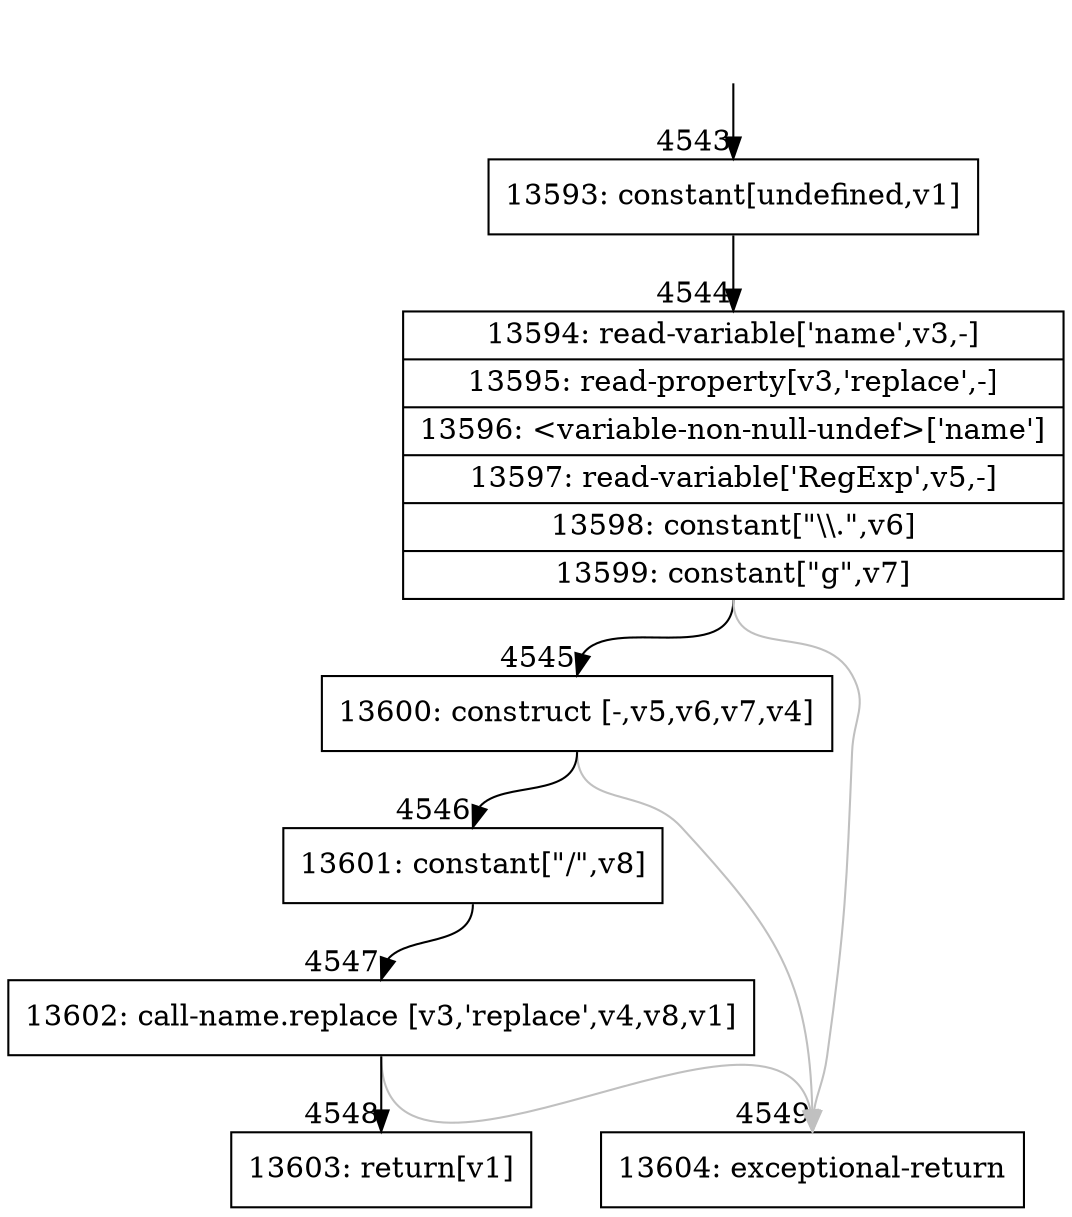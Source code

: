 digraph {
rankdir="TD"
BB_entry329[shape=none,label=""];
BB_entry329 -> BB4543 [tailport=s, headport=n, headlabel="    4543"]
BB4543 [shape=record label="{13593: constant[undefined,v1]}" ] 
BB4543 -> BB4544 [tailport=s, headport=n, headlabel="      4544"]
BB4544 [shape=record label="{13594: read-variable['name',v3,-]|13595: read-property[v3,'replace',-]|13596: \<variable-non-null-undef\>['name']|13597: read-variable['RegExp',v5,-]|13598: constant[\"\\\\.\",v6]|13599: constant[\"g\",v7]}" ] 
BB4544 -> BB4545 [tailport=s, headport=n, headlabel="      4545"]
BB4544 -> BB4549 [tailport=s, headport=n, color=gray, headlabel="      4549"]
BB4545 [shape=record label="{13600: construct [-,v5,v6,v7,v4]}" ] 
BB4545 -> BB4546 [tailport=s, headport=n, headlabel="      4546"]
BB4545 -> BB4549 [tailport=s, headport=n, color=gray]
BB4546 [shape=record label="{13601: constant[\"/\",v8]}" ] 
BB4546 -> BB4547 [tailport=s, headport=n, headlabel="      4547"]
BB4547 [shape=record label="{13602: call-name.replace [v3,'replace',v4,v8,v1]}" ] 
BB4547 -> BB4548 [tailport=s, headport=n, headlabel="      4548"]
BB4547 -> BB4549 [tailport=s, headport=n, color=gray]
BB4548 [shape=record label="{13603: return[v1]}" ] 
BB4549 [shape=record label="{13604: exceptional-return}" ] 
//#$~ 6264
}
